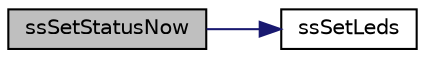digraph "ssSetStatusNow"
{
  edge [fontname="Helvetica",fontsize="10",labelfontname="Helvetica",labelfontsize="10"];
  node [fontname="Helvetica",fontsize="10",shape=record];
  rankdir="LR";
  Node28 [label="ssSetStatusNow",height=0.2,width=0.4,color="black", fillcolor="grey75", style="filled", fontcolor="black"];
  Node28 -> Node29 [color="midnightblue",fontsize="10",style="solid",fontname="Helvetica"];
  Node29 [label="ssSetLeds",height=0.2,width=0.4,color="black", fillcolor="white", style="filled",URL="$status_8c.html#a9e4966ab161bb28de7d5f71fc48ed212"];
}
